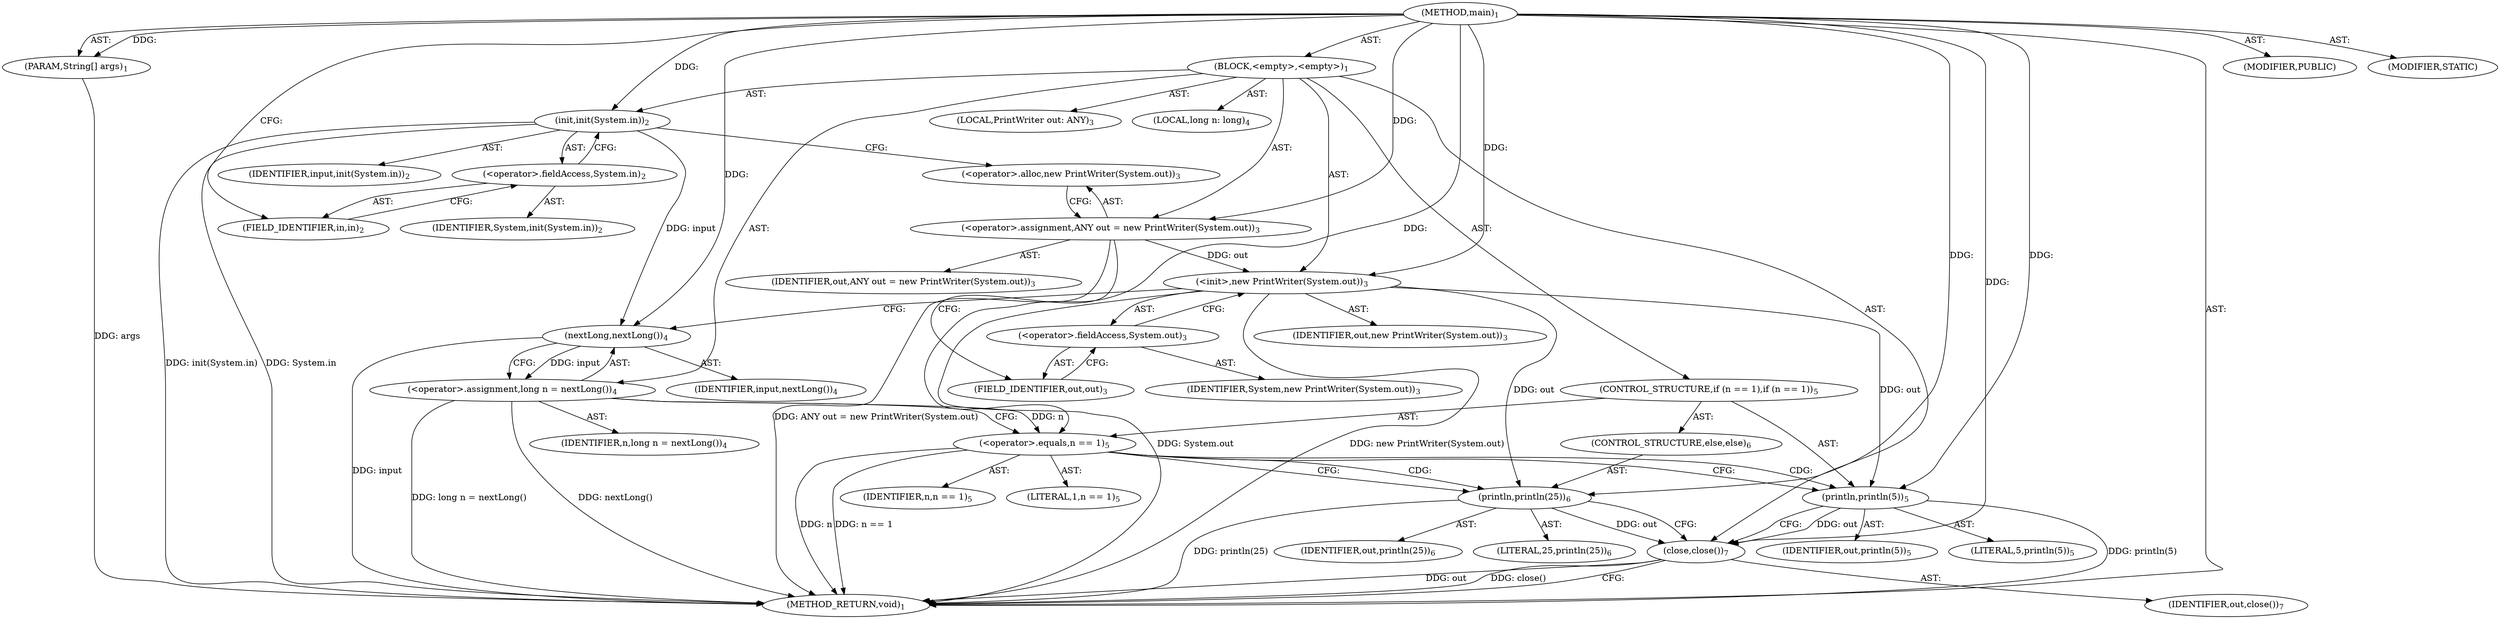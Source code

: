 digraph "main" {  
"19" [label = <(METHOD,main)<SUB>1</SUB>> ]
"20" [label = <(PARAM,String[] args)<SUB>1</SUB>> ]
"21" [label = <(BLOCK,&lt;empty&gt;,&lt;empty&gt;)<SUB>1</SUB>> ]
"22" [label = <(init,init(System.in))<SUB>2</SUB>> ]
"23" [label = <(IDENTIFIER,input,init(System.in))<SUB>2</SUB>> ]
"24" [label = <(&lt;operator&gt;.fieldAccess,System.in)<SUB>2</SUB>> ]
"25" [label = <(IDENTIFIER,System,init(System.in))<SUB>2</SUB>> ]
"26" [label = <(FIELD_IDENTIFIER,in,in)<SUB>2</SUB>> ]
"4" [label = <(LOCAL,PrintWriter out: ANY)<SUB>3</SUB>> ]
"27" [label = <(&lt;operator&gt;.assignment,ANY out = new PrintWriter(System.out))<SUB>3</SUB>> ]
"28" [label = <(IDENTIFIER,out,ANY out = new PrintWriter(System.out))<SUB>3</SUB>> ]
"29" [label = <(&lt;operator&gt;.alloc,new PrintWriter(System.out))<SUB>3</SUB>> ]
"30" [label = <(&lt;init&gt;,new PrintWriter(System.out))<SUB>3</SUB>> ]
"3" [label = <(IDENTIFIER,out,new PrintWriter(System.out))<SUB>3</SUB>> ]
"31" [label = <(&lt;operator&gt;.fieldAccess,System.out)<SUB>3</SUB>> ]
"32" [label = <(IDENTIFIER,System,new PrintWriter(System.out))<SUB>3</SUB>> ]
"33" [label = <(FIELD_IDENTIFIER,out,out)<SUB>3</SUB>> ]
"34" [label = <(LOCAL,long n: long)<SUB>4</SUB>> ]
"35" [label = <(&lt;operator&gt;.assignment,long n = nextLong())<SUB>4</SUB>> ]
"36" [label = <(IDENTIFIER,n,long n = nextLong())<SUB>4</SUB>> ]
"37" [label = <(nextLong,nextLong())<SUB>4</SUB>> ]
"38" [label = <(IDENTIFIER,input,nextLong())<SUB>4</SUB>> ]
"39" [label = <(CONTROL_STRUCTURE,if (n == 1),if (n == 1))<SUB>5</SUB>> ]
"40" [label = <(&lt;operator&gt;.equals,n == 1)<SUB>5</SUB>> ]
"41" [label = <(IDENTIFIER,n,n == 1)<SUB>5</SUB>> ]
"42" [label = <(LITERAL,1,n == 1)<SUB>5</SUB>> ]
"43" [label = <(println,println(5))<SUB>5</SUB>> ]
"44" [label = <(IDENTIFIER,out,println(5))<SUB>5</SUB>> ]
"45" [label = <(LITERAL,5,println(5))<SUB>5</SUB>> ]
"46" [label = <(CONTROL_STRUCTURE,else,else)<SUB>6</SUB>> ]
"47" [label = <(println,println(25))<SUB>6</SUB>> ]
"48" [label = <(IDENTIFIER,out,println(25))<SUB>6</SUB>> ]
"49" [label = <(LITERAL,25,println(25))<SUB>6</SUB>> ]
"50" [label = <(close,close())<SUB>7</SUB>> ]
"51" [label = <(IDENTIFIER,out,close())<SUB>7</SUB>> ]
"52" [label = <(MODIFIER,PUBLIC)> ]
"53" [label = <(MODIFIER,STATIC)> ]
"54" [label = <(METHOD_RETURN,void)<SUB>1</SUB>> ]
  "19" -> "20"  [ label = "AST: "] 
  "19" -> "21"  [ label = "AST: "] 
  "19" -> "52"  [ label = "AST: "] 
  "19" -> "53"  [ label = "AST: "] 
  "19" -> "54"  [ label = "AST: "] 
  "21" -> "22"  [ label = "AST: "] 
  "21" -> "4"  [ label = "AST: "] 
  "21" -> "27"  [ label = "AST: "] 
  "21" -> "30"  [ label = "AST: "] 
  "21" -> "34"  [ label = "AST: "] 
  "21" -> "35"  [ label = "AST: "] 
  "21" -> "39"  [ label = "AST: "] 
  "21" -> "50"  [ label = "AST: "] 
  "22" -> "23"  [ label = "AST: "] 
  "22" -> "24"  [ label = "AST: "] 
  "24" -> "25"  [ label = "AST: "] 
  "24" -> "26"  [ label = "AST: "] 
  "27" -> "28"  [ label = "AST: "] 
  "27" -> "29"  [ label = "AST: "] 
  "30" -> "3"  [ label = "AST: "] 
  "30" -> "31"  [ label = "AST: "] 
  "31" -> "32"  [ label = "AST: "] 
  "31" -> "33"  [ label = "AST: "] 
  "35" -> "36"  [ label = "AST: "] 
  "35" -> "37"  [ label = "AST: "] 
  "37" -> "38"  [ label = "AST: "] 
  "39" -> "40"  [ label = "AST: "] 
  "39" -> "43"  [ label = "AST: "] 
  "39" -> "46"  [ label = "AST: "] 
  "40" -> "41"  [ label = "AST: "] 
  "40" -> "42"  [ label = "AST: "] 
  "43" -> "44"  [ label = "AST: "] 
  "43" -> "45"  [ label = "AST: "] 
  "46" -> "47"  [ label = "AST: "] 
  "47" -> "48"  [ label = "AST: "] 
  "47" -> "49"  [ label = "AST: "] 
  "50" -> "51"  [ label = "AST: "] 
  "22" -> "29"  [ label = "CFG: "] 
  "27" -> "33"  [ label = "CFG: "] 
  "30" -> "37"  [ label = "CFG: "] 
  "35" -> "40"  [ label = "CFG: "] 
  "50" -> "54"  [ label = "CFG: "] 
  "24" -> "22"  [ label = "CFG: "] 
  "29" -> "27"  [ label = "CFG: "] 
  "31" -> "30"  [ label = "CFG: "] 
  "37" -> "35"  [ label = "CFG: "] 
  "40" -> "43"  [ label = "CFG: "] 
  "40" -> "47"  [ label = "CFG: "] 
  "43" -> "50"  [ label = "CFG: "] 
  "26" -> "24"  [ label = "CFG: "] 
  "33" -> "31"  [ label = "CFG: "] 
  "47" -> "50"  [ label = "CFG: "] 
  "19" -> "26"  [ label = "CFG: "] 
  "20" -> "54"  [ label = "DDG: args"] 
  "22" -> "54"  [ label = "DDG: System.in"] 
  "22" -> "54"  [ label = "DDG: init(System.in)"] 
  "27" -> "54"  [ label = "DDG: ANY out = new PrintWriter(System.out)"] 
  "30" -> "54"  [ label = "DDG: System.out"] 
  "30" -> "54"  [ label = "DDG: new PrintWriter(System.out)"] 
  "37" -> "54"  [ label = "DDG: input"] 
  "35" -> "54"  [ label = "DDG: nextLong()"] 
  "35" -> "54"  [ label = "DDG: long n = nextLong()"] 
  "40" -> "54"  [ label = "DDG: n"] 
  "40" -> "54"  [ label = "DDG: n == 1"] 
  "47" -> "54"  [ label = "DDG: println(25)"] 
  "43" -> "54"  [ label = "DDG: println(5)"] 
  "50" -> "54"  [ label = "DDG: out"] 
  "50" -> "54"  [ label = "DDG: close()"] 
  "19" -> "20"  [ label = "DDG: "] 
  "19" -> "27"  [ label = "DDG: "] 
  "37" -> "35"  [ label = "DDG: input"] 
  "19" -> "22"  [ label = "DDG: "] 
  "27" -> "30"  [ label = "DDG: out"] 
  "19" -> "30"  [ label = "DDG: "] 
  "47" -> "50"  [ label = "DDG: out"] 
  "43" -> "50"  [ label = "DDG: out"] 
  "19" -> "50"  [ label = "DDG: "] 
  "22" -> "37"  [ label = "DDG: input"] 
  "19" -> "37"  [ label = "DDG: "] 
  "35" -> "40"  [ label = "DDG: n"] 
  "19" -> "40"  [ label = "DDG: "] 
  "30" -> "43"  [ label = "DDG: out"] 
  "19" -> "43"  [ label = "DDG: "] 
  "30" -> "47"  [ label = "DDG: out"] 
  "19" -> "47"  [ label = "DDG: "] 
  "40" -> "47"  [ label = "CDG: "] 
  "40" -> "43"  [ label = "CDG: "] 
}
